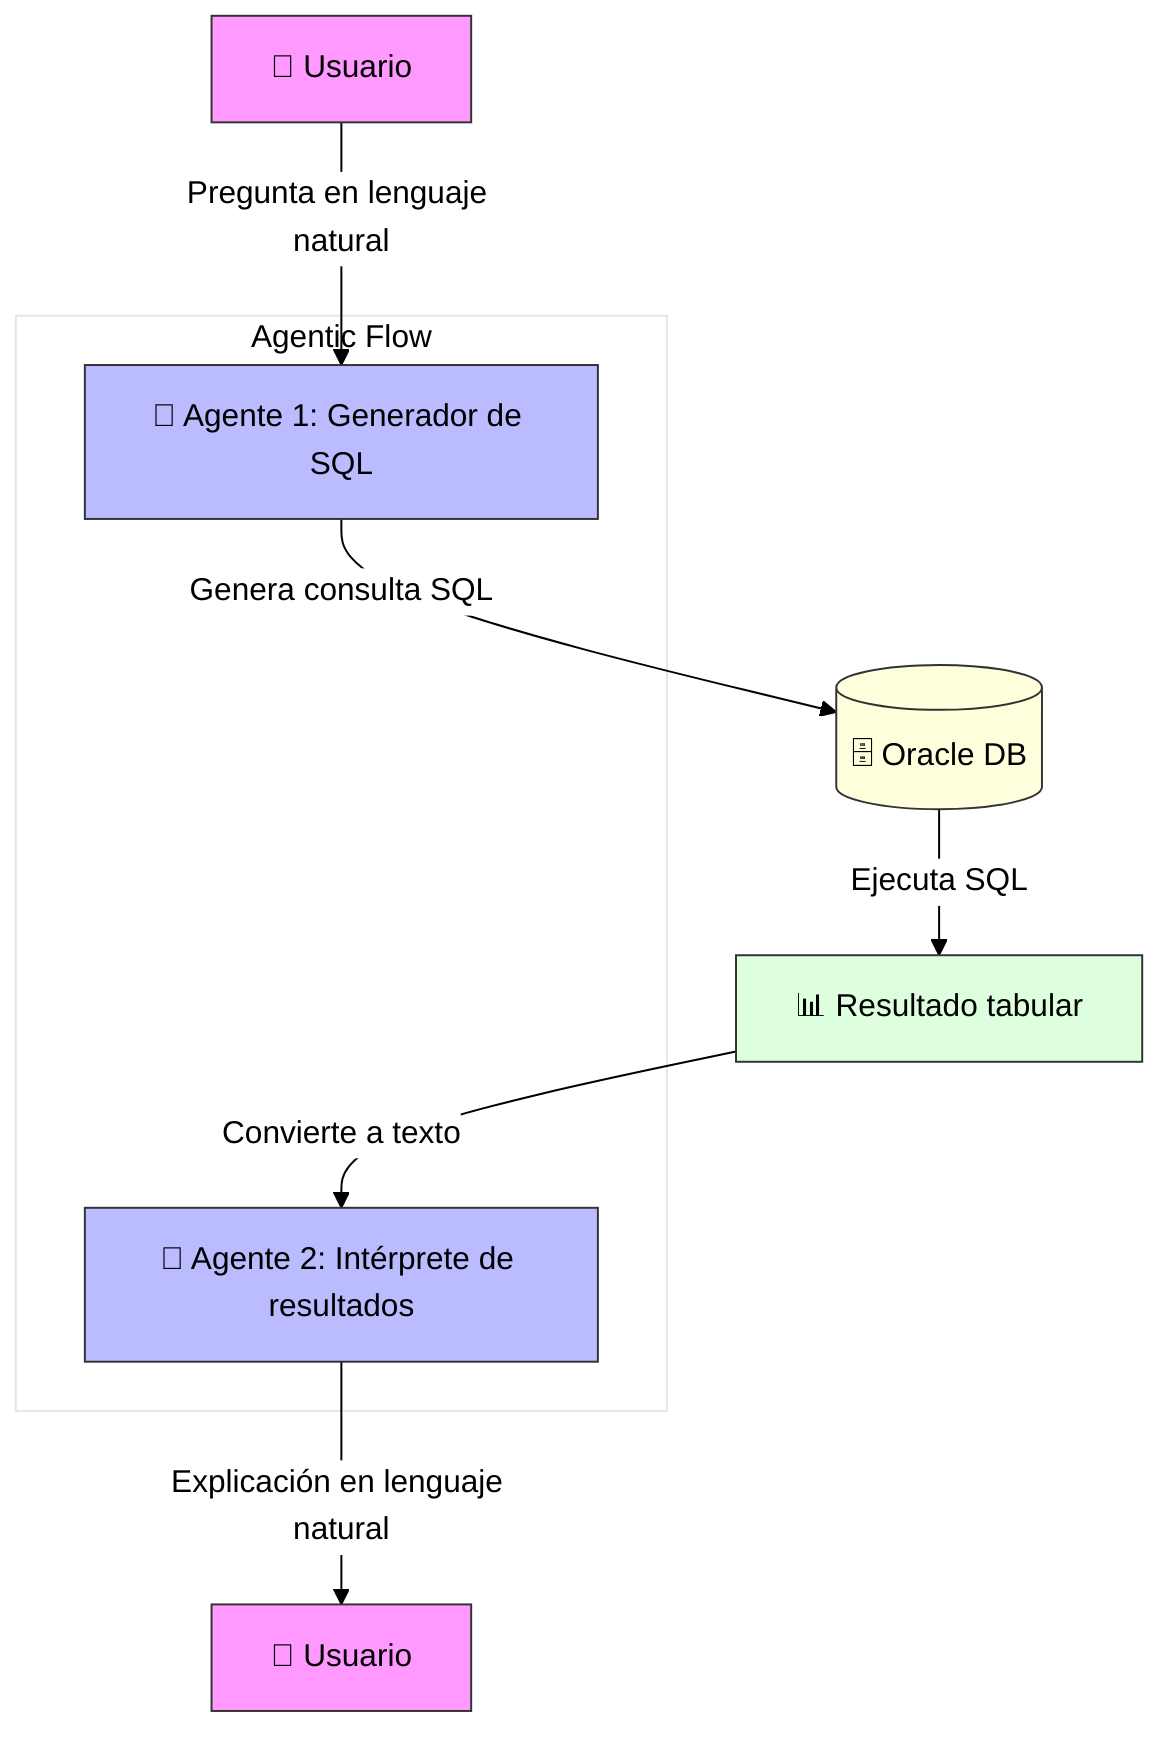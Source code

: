 ﻿%%{init: {"theme": "base", "themeVariables": {"background": "#ffffff", "primaryColor": "#ffffff", "primaryTextColor": "#000000"}}}%%
flowchart TD
    A[🧑 Usuario] -->|Pregunta en lenguaje natural| B[🤖 Agente 1: Generador de SQL]
    B -->|Genera consulta SQL| C[(🗄️ Oracle DB)]
    C -->|Ejecuta SQL| D[📊 Resultado tabular]
    D -->|Convierte a texto| E[🤖 Agente 2: Intérprete de resultados]
    E -->|Explicación en lenguaje natural| F[🧑 Usuario]

    subgraph Agentic Flow
        B
        E
    end

    style A fill:#f9f,stroke:#333,stroke-width:1px
    style B fill:#bbf,stroke:#333,stroke-width:1px
    style C fill:#ffd,stroke:#333,stroke-width:1px
    style D fill:#dfd,stroke:#333,stroke-width:1px
    style E fill:#bbf,stroke:#333,stroke-width:1px
    style F fill:#f9f,stroke:#333,stroke-width:1px